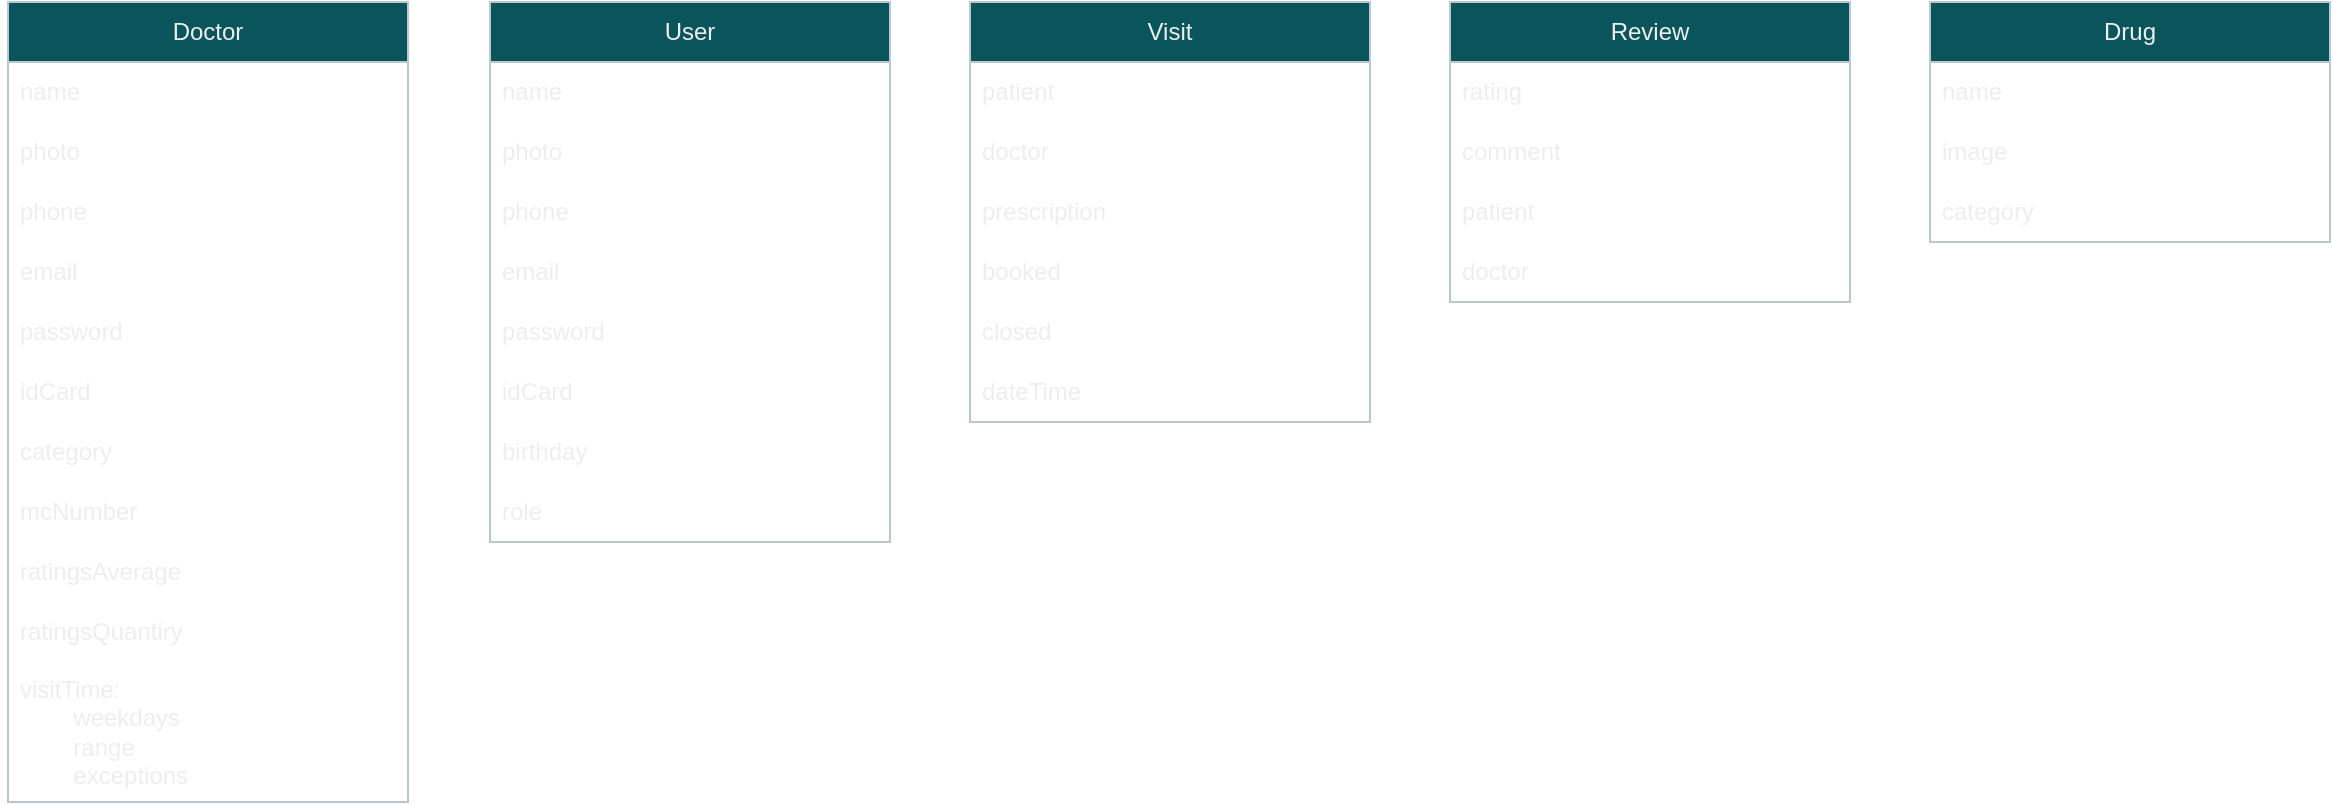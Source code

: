 <mxfile version="24.7.17">
  <diagram name="Page-1" id="9f46799a-70d6-7492-0946-bef42562c5a5">
    <mxGraphModel dx="1211" dy="515" grid="1" gridSize="10" guides="1" tooltips="1" connect="1" arrows="1" fold="1" page="1" pageScale="1" pageWidth="1400" pageHeight="850" background="none" math="0" shadow="0">
      <root>
        <mxCell id="0" />
        <mxCell id="1" parent="0" />
        <mxCell id="ZsMgP4LM_m1t70EC6Fwp-20" value="User" style="swimlane;fontStyle=0;childLayout=stackLayout;horizontal=1;startSize=30;horizontalStack=0;resizeParent=1;resizeParentMax=0;resizeLast=0;collapsible=1;marginBottom=0;whiteSpace=wrap;html=1;labelBackgroundColor=none;fillColor=#09555B;strokeColor=#BAC8D3;fontColor=#EEEEEE;" vertex="1" parent="1">
          <mxGeometry x="361" y="200" width="200" height="270" as="geometry" />
        </mxCell>
        <mxCell id="ZsMgP4LM_m1t70EC6Fwp-21" value="name" style="text;strokeColor=none;fillColor=none;align=left;verticalAlign=middle;spacingLeft=4;spacingRight=4;overflow=hidden;points=[[0,0.5],[1,0.5]];portConstraint=eastwest;rotatable=0;whiteSpace=wrap;html=1;labelBackgroundColor=none;fontColor=#EEEEEE;" vertex="1" parent="ZsMgP4LM_m1t70EC6Fwp-20">
          <mxGeometry y="30" width="200" height="30" as="geometry" />
        </mxCell>
        <mxCell id="ZsMgP4LM_m1t70EC6Fwp-22" value="photo" style="text;strokeColor=none;fillColor=none;align=left;verticalAlign=middle;spacingLeft=4;spacingRight=4;overflow=hidden;points=[[0,0.5],[1,0.5]];portConstraint=eastwest;rotatable=0;whiteSpace=wrap;html=1;labelBackgroundColor=none;fontColor=#EEEEEE;" vertex="1" parent="ZsMgP4LM_m1t70EC6Fwp-20">
          <mxGeometry y="60" width="200" height="30" as="geometry" />
        </mxCell>
        <mxCell id="ZsMgP4LM_m1t70EC6Fwp-23" value="phone" style="text;strokeColor=none;fillColor=none;align=left;verticalAlign=middle;spacingLeft=4;spacingRight=4;overflow=hidden;points=[[0,0.5],[1,0.5]];portConstraint=eastwest;rotatable=0;whiteSpace=wrap;html=1;labelBackgroundColor=none;fontColor=#EEEEEE;" vertex="1" parent="ZsMgP4LM_m1t70EC6Fwp-20">
          <mxGeometry y="90" width="200" height="30" as="geometry" />
        </mxCell>
        <mxCell id="ZsMgP4LM_m1t70EC6Fwp-39" value="email" style="text;strokeColor=none;fillColor=none;align=left;verticalAlign=middle;spacingLeft=4;spacingRight=4;overflow=hidden;points=[[0,0.5],[1,0.5]];portConstraint=eastwest;rotatable=0;whiteSpace=wrap;html=1;shadow=1;labelBackgroundColor=none;fontColor=#EEEEEE;" vertex="1" parent="ZsMgP4LM_m1t70EC6Fwp-20">
          <mxGeometry y="120" width="200" height="30" as="geometry" />
        </mxCell>
        <mxCell id="ZsMgP4LM_m1t70EC6Fwp-38" value="password" style="text;strokeColor=none;fillColor=none;align=left;verticalAlign=middle;spacingLeft=4;spacingRight=4;overflow=hidden;points=[[0,0.5],[1,0.5]];portConstraint=eastwest;rotatable=0;whiteSpace=wrap;html=1;labelBackgroundColor=none;fontColor=#EEEEEE;" vertex="1" parent="ZsMgP4LM_m1t70EC6Fwp-20">
          <mxGeometry y="150" width="200" height="30" as="geometry" />
        </mxCell>
        <mxCell id="ZsMgP4LM_m1t70EC6Fwp-41" value="idCard" style="text;strokeColor=none;fillColor=none;align=left;verticalAlign=middle;spacingLeft=4;spacingRight=4;overflow=hidden;points=[[0,0.5],[1,0.5]];portConstraint=eastwest;rotatable=0;whiteSpace=wrap;html=1;labelBackgroundColor=none;fontColor=#EEEEEE;" vertex="1" parent="ZsMgP4LM_m1t70EC6Fwp-20">
          <mxGeometry y="180" width="200" height="30" as="geometry" />
        </mxCell>
        <mxCell id="ZsMgP4LM_m1t70EC6Fwp-42" value="birthday" style="text;strokeColor=none;fillColor=none;align=left;verticalAlign=middle;spacingLeft=4;spacingRight=4;overflow=hidden;points=[[0,0.5],[1,0.5]];portConstraint=eastwest;rotatable=0;whiteSpace=wrap;html=1;labelBackgroundColor=none;fontColor=#EEEEEE;" vertex="1" parent="ZsMgP4LM_m1t70EC6Fwp-20">
          <mxGeometry y="210" width="200" height="30" as="geometry" />
        </mxCell>
        <mxCell id="ZsMgP4LM_m1t70EC6Fwp-74" value="role" style="text;strokeColor=none;fillColor=none;align=left;verticalAlign=middle;spacingLeft=4;spacingRight=4;overflow=hidden;points=[[0,0.5],[1,0.5]];portConstraint=eastwest;rotatable=0;whiteSpace=wrap;html=1;labelBackgroundColor=none;fontColor=#EEEEEE;" vertex="1" parent="ZsMgP4LM_m1t70EC6Fwp-20">
          <mxGeometry y="240" width="200" height="30" as="geometry" />
        </mxCell>
        <mxCell id="ZsMgP4LM_m1t70EC6Fwp-24" value="Visit" style="swimlane;fontStyle=0;childLayout=stackLayout;horizontal=1;startSize=30;horizontalStack=0;resizeParent=1;resizeParentMax=0;resizeLast=0;collapsible=1;marginBottom=0;whiteSpace=wrap;html=1;labelBackgroundColor=none;fillColor=#09555B;strokeColor=#BAC8D3;fontColor=#EEEEEE;" vertex="1" parent="1">
          <mxGeometry x="601" y="200" width="200" height="210" as="geometry" />
        </mxCell>
        <mxCell id="ZsMgP4LM_m1t70EC6Fwp-25" value="patient" style="text;strokeColor=none;fillColor=none;align=left;verticalAlign=middle;spacingLeft=4;spacingRight=4;overflow=hidden;points=[[0,0.5],[1,0.5]];portConstraint=eastwest;rotatable=0;whiteSpace=wrap;html=1;labelBackgroundColor=none;fontColor=#EEEEEE;" vertex="1" parent="ZsMgP4LM_m1t70EC6Fwp-24">
          <mxGeometry y="30" width="200" height="30" as="geometry" />
        </mxCell>
        <mxCell id="ZsMgP4LM_m1t70EC6Fwp-26" value="doctor" style="text;strokeColor=none;fillColor=none;align=left;verticalAlign=middle;spacingLeft=4;spacingRight=4;overflow=hidden;points=[[0,0.5],[1,0.5]];portConstraint=eastwest;rotatable=0;whiteSpace=wrap;html=1;labelBackgroundColor=none;fontColor=#EEEEEE;" vertex="1" parent="ZsMgP4LM_m1t70EC6Fwp-24">
          <mxGeometry y="60" width="200" height="30" as="geometry" />
        </mxCell>
        <mxCell id="ZsMgP4LM_m1t70EC6Fwp-27" value="prescription" style="text;strokeColor=none;fillColor=none;align=left;verticalAlign=middle;spacingLeft=4;spacingRight=4;overflow=hidden;points=[[0,0.5],[1,0.5]];portConstraint=eastwest;rotatable=0;whiteSpace=wrap;html=1;labelBackgroundColor=none;fontColor=#EEEEEE;" vertex="1" parent="ZsMgP4LM_m1t70EC6Fwp-24">
          <mxGeometry y="90" width="200" height="30" as="geometry" />
        </mxCell>
        <mxCell id="ZsMgP4LM_m1t70EC6Fwp-45" value="booked" style="text;strokeColor=none;fillColor=none;align=left;verticalAlign=middle;spacingLeft=4;spacingRight=4;overflow=hidden;points=[[0,0.5],[1,0.5]];portConstraint=eastwest;rotatable=0;whiteSpace=wrap;html=1;labelBackgroundColor=none;fontColor=#EEEEEE;" vertex="1" parent="ZsMgP4LM_m1t70EC6Fwp-24">
          <mxGeometry y="120" width="200" height="30" as="geometry" />
        </mxCell>
        <mxCell id="ZsMgP4LM_m1t70EC6Fwp-73" value="closed" style="text;strokeColor=none;fillColor=none;align=left;verticalAlign=middle;spacingLeft=4;spacingRight=4;overflow=hidden;points=[[0,0.5],[1,0.5]];portConstraint=eastwest;rotatable=0;whiteSpace=wrap;html=1;labelBackgroundColor=none;fontColor=#EEEEEE;" vertex="1" parent="ZsMgP4LM_m1t70EC6Fwp-24">
          <mxGeometry y="150" width="200" height="30" as="geometry" />
        </mxCell>
        <mxCell id="ZsMgP4LM_m1t70EC6Fwp-46" value="dateTime" style="text;strokeColor=none;fillColor=none;align=left;verticalAlign=middle;spacingLeft=4;spacingRight=4;overflow=hidden;points=[[0,0.5],[1,0.5]];portConstraint=eastwest;rotatable=0;whiteSpace=wrap;html=1;labelBackgroundColor=none;fontColor=#EEEEEE;" vertex="1" parent="ZsMgP4LM_m1t70EC6Fwp-24">
          <mxGeometry y="180" width="200" height="30" as="geometry" />
        </mxCell>
        <mxCell id="ZsMgP4LM_m1t70EC6Fwp-28" value="Review" style="swimlane;fontStyle=0;childLayout=stackLayout;horizontal=1;startSize=30;horizontalStack=0;resizeParent=1;resizeParentMax=0;resizeLast=0;collapsible=1;marginBottom=0;whiteSpace=wrap;html=1;labelBackgroundColor=none;fillColor=#09555B;strokeColor=#BAC8D3;fontColor=#EEEEEE;" vertex="1" parent="1">
          <mxGeometry x="841" y="200" width="200" height="150" as="geometry" />
        </mxCell>
        <mxCell id="ZsMgP4LM_m1t70EC6Fwp-29" value="rating" style="text;strokeColor=none;fillColor=none;align=left;verticalAlign=middle;spacingLeft=4;spacingRight=4;overflow=hidden;points=[[0,0.5],[1,0.5]];portConstraint=eastwest;rotatable=0;whiteSpace=wrap;html=1;labelBackgroundColor=none;fontColor=#EEEEEE;" vertex="1" parent="ZsMgP4LM_m1t70EC6Fwp-28">
          <mxGeometry y="30" width="200" height="30" as="geometry" />
        </mxCell>
        <mxCell id="ZsMgP4LM_m1t70EC6Fwp-30" value="comment" style="text;strokeColor=none;fillColor=none;align=left;verticalAlign=middle;spacingLeft=4;spacingRight=4;overflow=hidden;points=[[0,0.5],[1,0.5]];portConstraint=eastwest;rotatable=0;whiteSpace=wrap;html=1;labelBackgroundColor=none;fontColor=#EEEEEE;" vertex="1" parent="ZsMgP4LM_m1t70EC6Fwp-28">
          <mxGeometry y="60" width="200" height="30" as="geometry" />
        </mxCell>
        <mxCell id="ZsMgP4LM_m1t70EC6Fwp-31" value="patient" style="text;strokeColor=none;fillColor=none;align=left;verticalAlign=middle;spacingLeft=4;spacingRight=4;overflow=hidden;points=[[0,0.5],[1,0.5]];portConstraint=eastwest;rotatable=0;whiteSpace=wrap;html=1;labelBackgroundColor=none;fontColor=#EEEEEE;" vertex="1" parent="ZsMgP4LM_m1t70EC6Fwp-28">
          <mxGeometry y="90" width="200" height="30" as="geometry" />
        </mxCell>
        <mxCell id="ZsMgP4LM_m1t70EC6Fwp-48" value="doctor" style="text;strokeColor=none;fillColor=none;align=left;verticalAlign=middle;spacingLeft=4;spacingRight=4;overflow=hidden;points=[[0,0.5],[1,0.5]];portConstraint=eastwest;rotatable=0;whiteSpace=wrap;html=1;labelBackgroundColor=none;fontColor=#EEEEEE;" vertex="1" parent="ZsMgP4LM_m1t70EC6Fwp-28">
          <mxGeometry y="120" width="200" height="30" as="geometry" />
        </mxCell>
        <mxCell id="ZsMgP4LM_m1t70EC6Fwp-32" value="Drug" style="swimlane;fontStyle=0;childLayout=stackLayout;horizontal=1;startSize=30;horizontalStack=0;resizeParent=1;resizeParentMax=0;resizeLast=0;collapsible=1;marginBottom=0;whiteSpace=wrap;html=1;labelBackgroundColor=none;fillColor=#09555B;strokeColor=#BAC8D3;fontColor=#EEEEEE;" vertex="1" parent="1">
          <mxGeometry x="1081" y="200" width="200" height="120" as="geometry" />
        </mxCell>
        <mxCell id="ZsMgP4LM_m1t70EC6Fwp-33" value="name" style="text;strokeColor=none;fillColor=none;align=left;verticalAlign=middle;spacingLeft=4;spacingRight=4;overflow=hidden;points=[[0,0.5],[1,0.5]];portConstraint=eastwest;rotatable=0;whiteSpace=wrap;html=1;labelBackgroundColor=none;fontColor=#EEEEEE;" vertex="1" parent="ZsMgP4LM_m1t70EC6Fwp-32">
          <mxGeometry y="30" width="200" height="30" as="geometry" />
        </mxCell>
        <mxCell id="ZsMgP4LM_m1t70EC6Fwp-34" value="image" style="text;strokeColor=none;fillColor=none;align=left;verticalAlign=middle;spacingLeft=4;spacingRight=4;overflow=hidden;points=[[0,0.5],[1,0.5]];portConstraint=eastwest;rotatable=0;whiteSpace=wrap;html=1;labelBackgroundColor=none;fontColor=#EEEEEE;" vertex="1" parent="ZsMgP4LM_m1t70EC6Fwp-32">
          <mxGeometry y="60" width="200" height="30" as="geometry" />
        </mxCell>
        <mxCell id="ZsMgP4LM_m1t70EC6Fwp-35" value="category" style="text;strokeColor=none;fillColor=none;align=left;verticalAlign=middle;spacingLeft=4;spacingRight=4;overflow=hidden;points=[[0,0.5],[1,0.5]];portConstraint=eastwest;rotatable=0;whiteSpace=wrap;html=1;labelBackgroundColor=none;fontColor=#EEEEEE;" vertex="1" parent="ZsMgP4LM_m1t70EC6Fwp-32">
          <mxGeometry y="90" width="200" height="30" as="geometry" />
        </mxCell>
        <mxCell id="ZsMgP4LM_m1t70EC6Fwp-60" value="Doctor" style="swimlane;fontStyle=0;childLayout=stackLayout;horizontal=1;startSize=30;horizontalStack=0;resizeParent=1;resizeParentMax=0;resizeLast=0;collapsible=1;marginBottom=0;whiteSpace=wrap;html=1;labelBackgroundColor=none;fillColor=#09555B;strokeColor=#BAC8D3;fontColor=#EEEEEE;" vertex="1" parent="1">
          <mxGeometry x="120" y="200" width="200" height="400" as="geometry" />
        </mxCell>
        <mxCell id="ZsMgP4LM_m1t70EC6Fwp-61" value="name" style="text;strokeColor=none;fillColor=none;align=left;verticalAlign=middle;spacingLeft=4;spacingRight=4;overflow=hidden;points=[[0,0.5],[1,0.5]];portConstraint=eastwest;rotatable=0;whiteSpace=wrap;html=1;labelBackgroundColor=none;fontColor=#EEEEEE;" vertex="1" parent="ZsMgP4LM_m1t70EC6Fwp-60">
          <mxGeometry y="30" width="200" height="30" as="geometry" />
        </mxCell>
        <mxCell id="ZsMgP4LM_m1t70EC6Fwp-62" value="photo" style="text;strokeColor=none;fillColor=none;align=left;verticalAlign=middle;spacingLeft=4;spacingRight=4;overflow=hidden;points=[[0,0.5],[1,0.5]];portConstraint=eastwest;rotatable=0;whiteSpace=wrap;html=1;labelBackgroundColor=none;fontColor=#EEEEEE;" vertex="1" parent="ZsMgP4LM_m1t70EC6Fwp-60">
          <mxGeometry y="60" width="200" height="30" as="geometry" />
        </mxCell>
        <mxCell id="ZsMgP4LM_m1t70EC6Fwp-63" value="phone" style="text;strokeColor=none;fillColor=none;align=left;verticalAlign=middle;spacingLeft=4;spacingRight=4;overflow=hidden;points=[[0,0.5],[1,0.5]];portConstraint=eastwest;rotatable=0;whiteSpace=wrap;html=1;labelBackgroundColor=none;fontColor=#EEEEEE;" vertex="1" parent="ZsMgP4LM_m1t70EC6Fwp-60">
          <mxGeometry y="90" width="200" height="30" as="geometry" />
        </mxCell>
        <mxCell id="ZsMgP4LM_m1t70EC6Fwp-64" value="email" style="text;strokeColor=none;fillColor=none;align=left;verticalAlign=middle;spacingLeft=4;spacingRight=4;overflow=hidden;points=[[0,0.5],[1,0.5]];portConstraint=eastwest;rotatable=0;whiteSpace=wrap;html=1;shadow=1;labelBackgroundColor=none;fontColor=#EEEEEE;" vertex="1" parent="ZsMgP4LM_m1t70EC6Fwp-60">
          <mxGeometry y="120" width="200" height="30" as="geometry" />
        </mxCell>
        <mxCell id="ZsMgP4LM_m1t70EC6Fwp-65" value="password" style="text;strokeColor=none;fillColor=none;align=left;verticalAlign=middle;spacingLeft=4;spacingRight=4;overflow=hidden;points=[[0,0.5],[1,0.5]];portConstraint=eastwest;rotatable=0;whiteSpace=wrap;html=1;labelBackgroundColor=none;fontColor=#EEEEEE;" vertex="1" parent="ZsMgP4LM_m1t70EC6Fwp-60">
          <mxGeometry y="150" width="200" height="30" as="geometry" />
        </mxCell>
        <mxCell id="ZsMgP4LM_m1t70EC6Fwp-66" value="idCard" style="text;strokeColor=none;fillColor=none;align=left;verticalAlign=middle;spacingLeft=4;spacingRight=4;overflow=hidden;points=[[0,0.5],[1,0.5]];portConstraint=eastwest;rotatable=0;whiteSpace=wrap;html=1;labelBackgroundColor=none;fontColor=#EEEEEE;" vertex="1" parent="ZsMgP4LM_m1t70EC6Fwp-60">
          <mxGeometry y="180" width="200" height="30" as="geometry" />
        </mxCell>
        <mxCell id="ZsMgP4LM_m1t70EC6Fwp-72" value="category" style="text;strokeColor=none;fillColor=none;align=left;verticalAlign=middle;spacingLeft=4;spacingRight=4;overflow=hidden;points=[[0,0.5],[1,0.5]];portConstraint=eastwest;rotatable=0;whiteSpace=wrap;html=1;labelBackgroundColor=none;fontColor=#EEEEEE;" vertex="1" parent="ZsMgP4LM_m1t70EC6Fwp-60">
          <mxGeometry y="210" width="200" height="30" as="geometry" />
        </mxCell>
        <mxCell id="ZsMgP4LM_m1t70EC6Fwp-68" value="mcNumber" style="text;strokeColor=none;fillColor=none;align=left;verticalAlign=middle;spacingLeft=4;spacingRight=4;overflow=hidden;points=[[0,0.5],[1,0.5]];portConstraint=eastwest;rotatable=0;whiteSpace=wrap;html=1;labelBackgroundColor=none;fontColor=#EEEEEE;" vertex="1" parent="ZsMgP4LM_m1t70EC6Fwp-60">
          <mxGeometry y="240" width="200" height="30" as="geometry" />
        </mxCell>
        <mxCell id="ZsMgP4LM_m1t70EC6Fwp-70" value="ratingsAverage" style="text;strokeColor=none;fillColor=none;align=left;verticalAlign=middle;spacingLeft=4;spacingRight=4;overflow=hidden;points=[[0,0.5],[1,0.5]];portConstraint=eastwest;rotatable=0;whiteSpace=wrap;html=1;labelBackgroundColor=none;fontColor=#EEEEEE;" vertex="1" parent="ZsMgP4LM_m1t70EC6Fwp-60">
          <mxGeometry y="270" width="200" height="30" as="geometry" />
        </mxCell>
        <mxCell id="ZsMgP4LM_m1t70EC6Fwp-71" value="ratingsQuantiry" style="text;strokeColor=none;fillColor=none;align=left;verticalAlign=middle;spacingLeft=4;spacingRight=4;overflow=hidden;points=[[0,0.5],[1,0.5]];portConstraint=eastwest;rotatable=0;whiteSpace=wrap;html=1;labelBackgroundColor=none;fontColor=#EEEEEE;" vertex="1" parent="ZsMgP4LM_m1t70EC6Fwp-60">
          <mxGeometry y="300" width="200" height="30" as="geometry" />
        </mxCell>
        <mxCell id="ZsMgP4LM_m1t70EC6Fwp-69" value="visitTime:&amp;nbsp;&lt;div&gt;&lt;span style=&quot;white-space: pre;&quot;&gt;&#x9;&lt;/span&gt;weekdays&lt;/div&gt;&lt;div&gt;&lt;span style=&quot;white-space: pre;&quot;&gt;&#x9;&lt;/span&gt;range&lt;/div&gt;&lt;div&gt;&lt;span style=&quot;white-space: pre;&quot;&gt;&#x9;&lt;/span&gt;exceptions&lt;/div&gt;" style="text;strokeColor=none;fillColor=none;align=left;verticalAlign=middle;spacingLeft=4;spacingRight=4;overflow=hidden;points=[[0,0.5],[1,0.5]];portConstraint=eastwest;rotatable=0;whiteSpace=wrap;html=1;labelBackgroundColor=none;fontColor=#EEEEEE;" vertex="1" parent="ZsMgP4LM_m1t70EC6Fwp-60">
          <mxGeometry y="330" width="200" height="70" as="geometry" />
        </mxCell>
      </root>
    </mxGraphModel>
  </diagram>
</mxfile>
